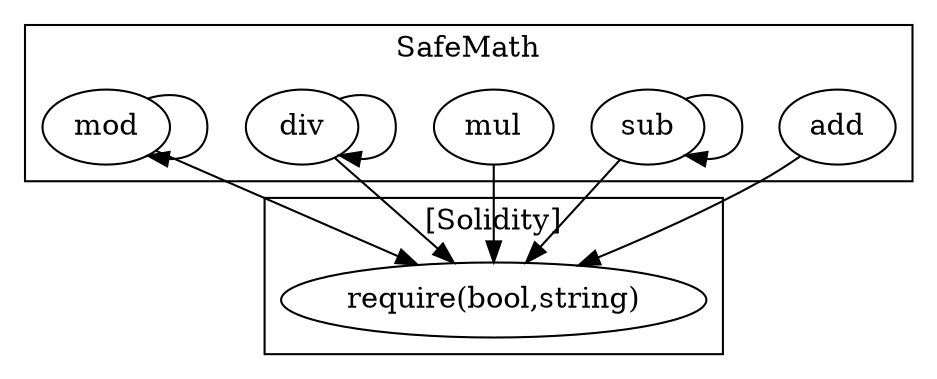strict digraph {
subgraph cluster_216_SafeMath {
label = "SafeMath"
"216_add" [label="add"]
"216_sub" [label="sub"]
"216_mul" [label="mul"]
"216_div" [label="div"]
"216_mod" [label="mod"]
"216_div" -> "216_div"
"216_mod" -> "216_mod"
"216_sub" -> "216_sub"
}subgraph cluster_solidity {
label = "[Solidity]"
"require(bool,string)" 
"216_mul" -> "require(bool,string)"
"216_div" -> "require(bool,string)"
"216_sub" -> "require(bool,string)"
"216_add" -> "require(bool,string)"
"216_mod" -> "require(bool,string)"
}
}